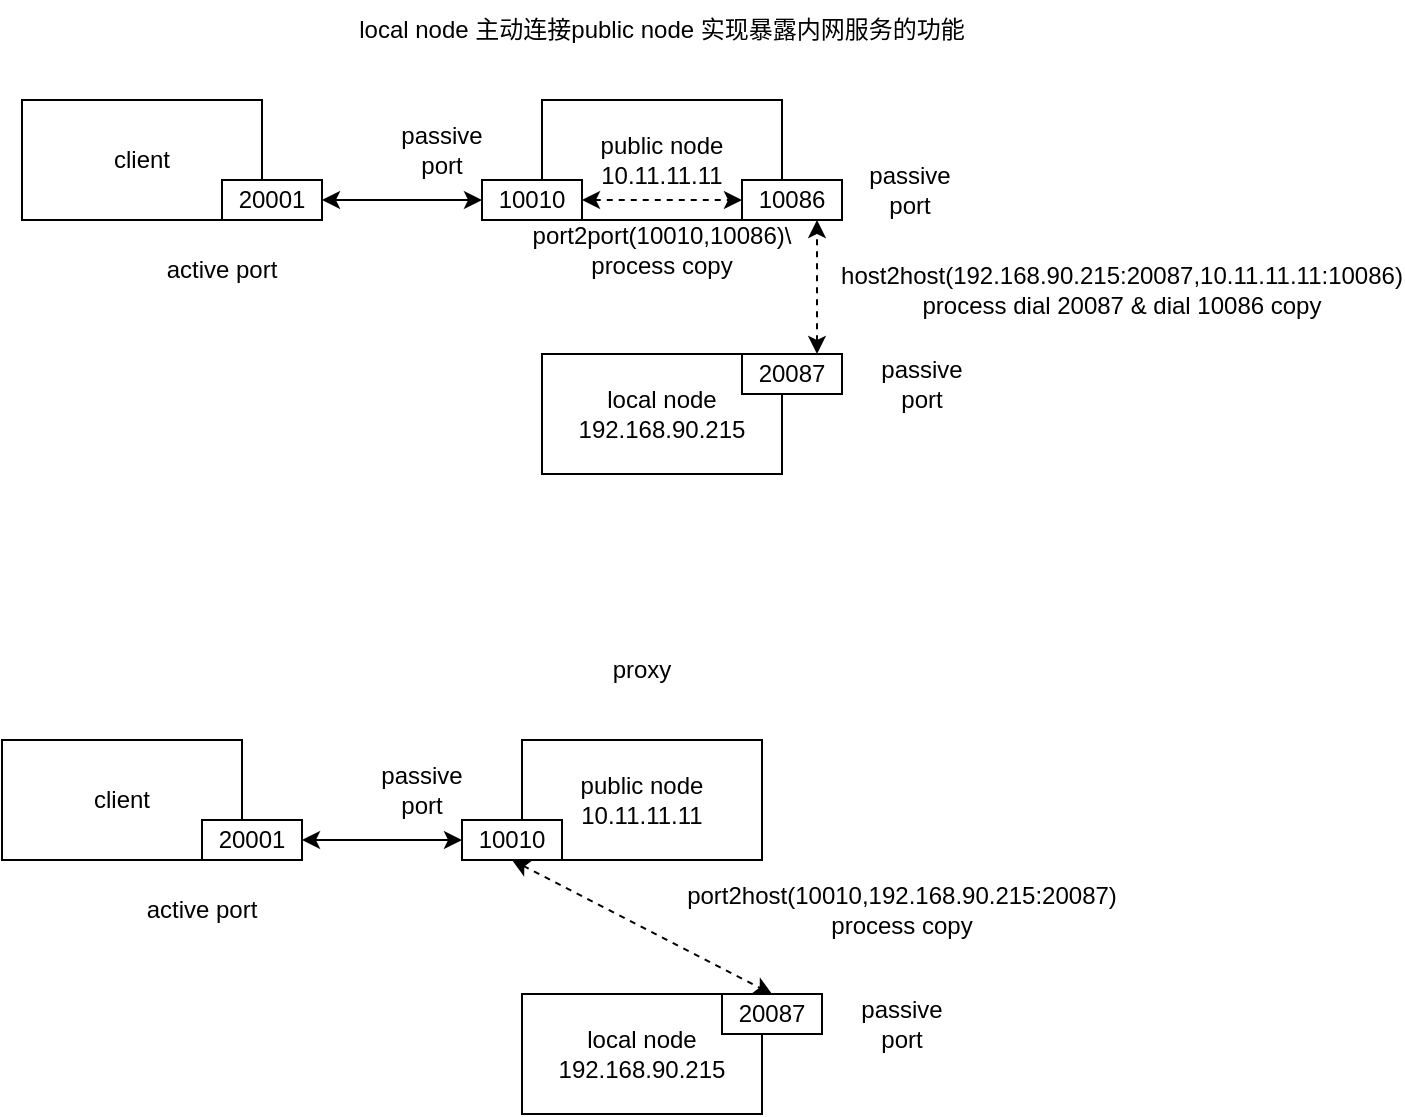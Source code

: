 <mxfile version="21.2.2" type="github">
  <diagram name="第 1 页" id="QzQvl7RkcnfHtPbONu5G">
    <mxGraphModel dx="2261" dy="764" grid="1" gridSize="10" guides="1" tooltips="1" connect="1" arrows="1" fold="1" page="1" pageScale="1" pageWidth="827" pageHeight="1169" math="0" shadow="0">
      <root>
        <mxCell id="0" />
        <mxCell id="1" parent="0" />
        <mxCell id="EEWJjIin1MLQcfQot93i-2" value="public node&lt;br&gt;10.11.11.11" style="rounded=0;whiteSpace=wrap;html=1;" vertex="1" parent="1">
          <mxGeometry x="230" y="190" width="120" height="60" as="geometry" />
        </mxCell>
        <mxCell id="EEWJjIin1MLQcfQot93i-4" value="10086" style="rounded=0;whiteSpace=wrap;html=1;" vertex="1" parent="1">
          <mxGeometry x="330" y="230" width="50" height="20" as="geometry" />
        </mxCell>
        <mxCell id="EEWJjIin1MLQcfQot93i-5" value="10010" style="rounded=0;whiteSpace=wrap;html=1;" vertex="1" parent="1">
          <mxGeometry x="200" y="230" width="50" height="20" as="geometry" />
        </mxCell>
        <mxCell id="EEWJjIin1MLQcfQot93i-6" value="local node&lt;br&gt;192.168.90.215" style="rounded=0;whiteSpace=wrap;html=1;" vertex="1" parent="1">
          <mxGeometry x="230" y="317" width="120" height="60" as="geometry" />
        </mxCell>
        <mxCell id="EEWJjIin1MLQcfQot93i-7" value="20087" style="rounded=0;whiteSpace=wrap;html=1;" vertex="1" parent="1">
          <mxGeometry x="330" y="317" width="50" height="20" as="geometry" />
        </mxCell>
        <mxCell id="EEWJjIin1MLQcfQot93i-9" value="client" style="rounded=0;whiteSpace=wrap;html=1;" vertex="1" parent="1">
          <mxGeometry x="-30" y="190" width="120" height="60" as="geometry" />
        </mxCell>
        <mxCell id="EEWJjIin1MLQcfQot93i-11" value="20001" style="rounded=0;whiteSpace=wrap;html=1;" vertex="1" parent="1">
          <mxGeometry x="70" y="230" width="50" height="20" as="geometry" />
        </mxCell>
        <mxCell id="EEWJjIin1MLQcfQot93i-13" value="" style="endArrow=classic;startArrow=classic;html=1;rounded=0;entryX=0.75;entryY=1;entryDx=0;entryDy=0;exitX=0.75;exitY=0;exitDx=0;exitDy=0;dashed=1;" edge="1" parent="1" source="EEWJjIin1MLQcfQot93i-7" target="EEWJjIin1MLQcfQot93i-4">
          <mxGeometry width="50" height="50" relative="1" as="geometry">
            <mxPoint x="460" y="380" as="sourcePoint" />
            <mxPoint x="510" y="330" as="targetPoint" />
          </mxGeometry>
        </mxCell>
        <mxCell id="EEWJjIin1MLQcfQot93i-14" value="" style="endArrow=classic;startArrow=classic;html=1;rounded=0;exitX=1;exitY=0.5;exitDx=0;exitDy=0;" edge="1" parent="1" source="EEWJjIin1MLQcfQot93i-11">
          <mxGeometry width="50" height="50" relative="1" as="geometry">
            <mxPoint x="150" y="290" as="sourcePoint" />
            <mxPoint x="200" y="240" as="targetPoint" />
          </mxGeometry>
        </mxCell>
        <mxCell id="EEWJjIin1MLQcfQot93i-15" value="port2port(10010,10086)\&lt;br&gt;process copy" style="text;html=1;strokeColor=none;fillColor=none;align=center;verticalAlign=middle;whiteSpace=wrap;rounded=0;" vertex="1" parent="1">
          <mxGeometry x="260" y="250" width="60" height="30" as="geometry" />
        </mxCell>
        <mxCell id="EEWJjIin1MLQcfQot93i-16" value="" style="endArrow=classic;startArrow=classic;html=1;rounded=0;exitX=1;exitY=0.5;exitDx=0;exitDy=0;dashed=1;" edge="1" parent="1" source="EEWJjIin1MLQcfQot93i-5">
          <mxGeometry width="50" height="50" relative="1" as="geometry">
            <mxPoint x="280" y="290" as="sourcePoint" />
            <mxPoint x="330" y="240" as="targetPoint" />
          </mxGeometry>
        </mxCell>
        <mxCell id="EEWJjIin1MLQcfQot93i-17" value="host2host(192.168.90.215:20087,10.11.11.11:10086)&lt;br&gt;process dial 20087 &amp;amp; dial 10086 copy" style="text;html=1;strokeColor=none;fillColor=none;align=center;verticalAlign=middle;whiteSpace=wrap;rounded=0;" vertex="1" parent="1">
          <mxGeometry x="490" y="270" width="60" height="30" as="geometry" />
        </mxCell>
        <mxCell id="EEWJjIin1MLQcfQot93i-18" value="passive port" style="text;html=1;strokeColor=none;fillColor=none;align=center;verticalAlign=middle;whiteSpace=wrap;rounded=0;" vertex="1" parent="1">
          <mxGeometry x="384" y="220" width="60" height="30" as="geometry" />
        </mxCell>
        <mxCell id="EEWJjIin1MLQcfQot93i-19" value="passive port" style="text;html=1;strokeColor=none;fillColor=none;align=center;verticalAlign=middle;whiteSpace=wrap;rounded=0;" vertex="1" parent="1">
          <mxGeometry x="150" y="200" width="60" height="30" as="geometry" />
        </mxCell>
        <mxCell id="EEWJjIin1MLQcfQot93i-22" value="active port" style="text;html=1;strokeColor=none;fillColor=none;align=center;verticalAlign=middle;whiteSpace=wrap;rounded=0;" vertex="1" parent="1">
          <mxGeometry x="40" y="260" width="60" height="30" as="geometry" />
        </mxCell>
        <mxCell id="EEWJjIin1MLQcfQot93i-23" value="passive port" style="text;html=1;strokeColor=none;fillColor=none;align=center;verticalAlign=middle;whiteSpace=wrap;rounded=0;" vertex="1" parent="1">
          <mxGeometry x="390" y="317" width="60" height="30" as="geometry" />
        </mxCell>
        <mxCell id="EEWJjIin1MLQcfQot93i-24" value="local node 主动连接public node 实现暴露内网服务的功能" style="text;html=1;strokeColor=none;fillColor=none;align=center;verticalAlign=middle;whiteSpace=wrap;rounded=0;" vertex="1" parent="1">
          <mxGeometry x="100" y="140" width="380" height="30" as="geometry" />
        </mxCell>
        <mxCell id="EEWJjIin1MLQcfQot93i-25" value="public node&lt;br&gt;10.11.11.11" style="rounded=0;whiteSpace=wrap;html=1;" vertex="1" parent="1">
          <mxGeometry x="220" y="510" width="120" height="60" as="geometry" />
        </mxCell>
        <mxCell id="EEWJjIin1MLQcfQot93i-27" value="10010" style="rounded=0;whiteSpace=wrap;html=1;" vertex="1" parent="1">
          <mxGeometry x="190" y="550" width="50" height="20" as="geometry" />
        </mxCell>
        <mxCell id="EEWJjIin1MLQcfQot93i-28" value="local node&lt;br&gt;192.168.90.215" style="rounded=0;whiteSpace=wrap;html=1;" vertex="1" parent="1">
          <mxGeometry x="220" y="637" width="120" height="60" as="geometry" />
        </mxCell>
        <mxCell id="EEWJjIin1MLQcfQot93i-29" value="20087" style="rounded=0;whiteSpace=wrap;html=1;" vertex="1" parent="1">
          <mxGeometry x="320" y="637" width="50" height="20" as="geometry" />
        </mxCell>
        <mxCell id="EEWJjIin1MLQcfQot93i-30" value="client" style="rounded=0;whiteSpace=wrap;html=1;" vertex="1" parent="1">
          <mxGeometry x="-40" y="510" width="120" height="60" as="geometry" />
        </mxCell>
        <mxCell id="EEWJjIin1MLQcfQot93i-31" value="20001" style="rounded=0;whiteSpace=wrap;html=1;" vertex="1" parent="1">
          <mxGeometry x="60" y="550" width="50" height="20" as="geometry" />
        </mxCell>
        <mxCell id="EEWJjIin1MLQcfQot93i-33" value="" style="endArrow=classic;startArrow=classic;html=1;rounded=0;exitX=1;exitY=0.5;exitDx=0;exitDy=0;" edge="1" source="EEWJjIin1MLQcfQot93i-31" parent="1">
          <mxGeometry width="50" height="50" relative="1" as="geometry">
            <mxPoint x="140" y="610" as="sourcePoint" />
            <mxPoint x="190" y="560" as="targetPoint" />
          </mxGeometry>
        </mxCell>
        <mxCell id="EEWJjIin1MLQcfQot93i-34" value="port2host(10010,192.168.90.215:20087)&lt;br&gt;process copy" style="text;html=1;strokeColor=none;fillColor=none;align=center;verticalAlign=middle;whiteSpace=wrap;rounded=0;" vertex="1" parent="1">
          <mxGeometry x="380" y="580" width="60" height="30" as="geometry" />
        </mxCell>
        <mxCell id="EEWJjIin1MLQcfQot93i-38" value="passive port" style="text;html=1;strokeColor=none;fillColor=none;align=center;verticalAlign=middle;whiteSpace=wrap;rounded=0;" vertex="1" parent="1">
          <mxGeometry x="140" y="520" width="60" height="30" as="geometry" />
        </mxCell>
        <mxCell id="EEWJjIin1MLQcfQot93i-39" value="active port" style="text;html=1;strokeColor=none;fillColor=none;align=center;verticalAlign=middle;whiteSpace=wrap;rounded=0;" vertex="1" parent="1">
          <mxGeometry x="30" y="580" width="60" height="30" as="geometry" />
        </mxCell>
        <mxCell id="EEWJjIin1MLQcfQot93i-40" value="passive port" style="text;html=1;strokeColor=none;fillColor=none;align=center;verticalAlign=middle;whiteSpace=wrap;rounded=0;" vertex="1" parent="1">
          <mxGeometry x="380" y="637" width="60" height="30" as="geometry" />
        </mxCell>
        <mxCell id="EEWJjIin1MLQcfQot93i-41" value="proxy" style="text;html=1;strokeColor=none;fillColor=none;align=center;verticalAlign=middle;whiteSpace=wrap;rounded=0;" vertex="1" parent="1">
          <mxGeometry x="90" y="460" width="380" height="30" as="geometry" />
        </mxCell>
        <mxCell id="EEWJjIin1MLQcfQot93i-42" value="" style="endArrow=classic;startArrow=classic;html=1;rounded=0;exitX=0.5;exitY=1;exitDx=0;exitDy=0;entryX=0.5;entryY=0;entryDx=0;entryDy=0;dashed=1;" edge="1" parent="1" source="EEWJjIin1MLQcfQot93i-27" target="EEWJjIin1MLQcfQot93i-29">
          <mxGeometry width="50" height="50" relative="1" as="geometry">
            <mxPoint x="230" y="840" as="sourcePoint" />
            <mxPoint x="280" y="790" as="targetPoint" />
          </mxGeometry>
        </mxCell>
      </root>
    </mxGraphModel>
  </diagram>
</mxfile>
